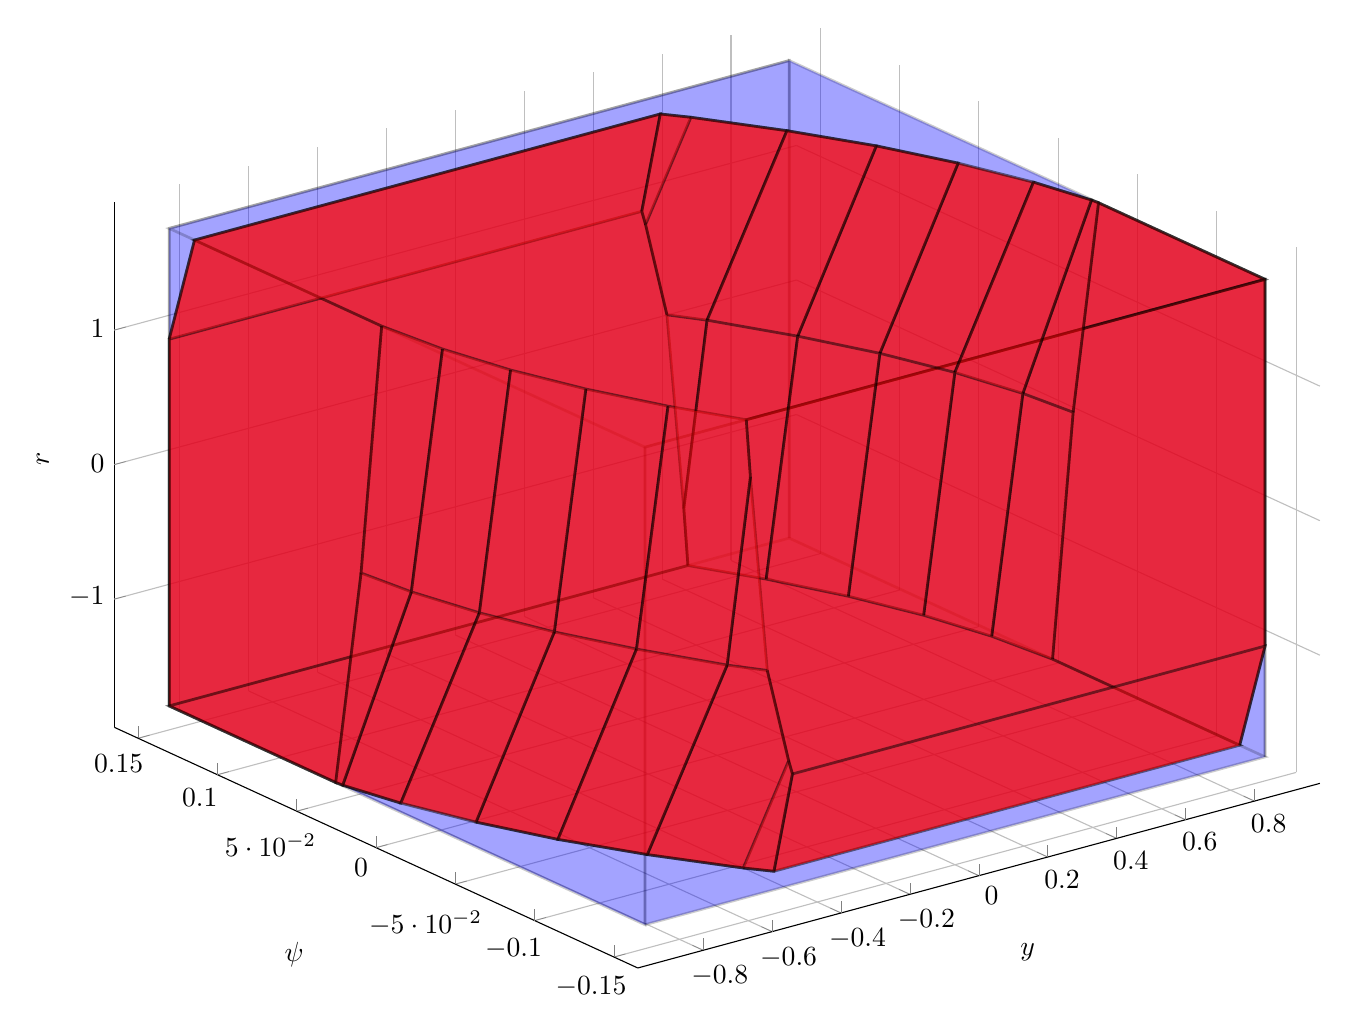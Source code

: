 % This file was created by matlab2tikz v0.4.7 running on MATLAB 8.2.
% Copyright (c) 2008--2014, Nico Schlömer <nico.schloemer@gmail.com>
% All rights reserved.
% Minimal pgfplots version: 1.3
% 
\begin{tikzpicture}

\begin{axis}[%
width=6.028in,
height=4.754in,
view={-37.5}{30},
scale only axis,
xmin=-0.99,
xmax=0.99,
xlabel={$y$},
xmajorgrids,
ymin=-0.165,
ymax=0.165,
ylabel={$\psi$},
ymajorgrids,
zmin=-1.953,
zmax=1.953,
zlabel={$r$},
zmajorgrids,
axis x line*=bottom,
axis y line*=left,
axis z line*=left
]

\addplot3[area legend,solid,line width=1.0pt,fill=blue,opacity=2.0e-01,draw=black,forget plot]
table[row sep=crcr] {%
x	y	z\\
0.9	-0.15	-1.775\\
0.9	-0.15	1.775\\
0.9	0.15	1.775\\
0.9	0.15	-1.775\\
};


\addplot3[area legend,solid,line width=1.0pt,fill=blue,opacity=2.0e-01,draw=black,forget plot]
table[row sep=crcr] {%
x	y	z\\
-0.9	-0.15	1.775\\
-0.9	-0.15	-1.775\\
-0.9	0.15	-1.775\\
-0.9	0.15	1.775\\
};


\addplot3[area legend,solid,line width=1.0pt,fill=blue,opacity=2.0e-01,draw=black,forget plot]
table[row sep=crcr] {%
x	y	z\\
0.9	0.15	-1.775\\
0.9	0.15	1.775\\
-0.9	0.15	1.775\\
-0.9	0.15	-1.775\\
};


\addplot3[area legend,solid,line width=1.0pt,fill=blue,opacity=2.0e-01,draw=black,forget plot]
table[row sep=crcr] {%
x	y	z\\
0.9	-0.15	1.775\\
-0.9	-0.15	1.775\\
-0.9	0.15	1.775\\
0.9	0.15	1.775\\
};


\addplot3[area legend,solid,line width=1.0pt,fill=blue,opacity=2.0e-01,draw=black,forget plot]
table[row sep=crcr] {%
x	y	z\\
-0.9	-0.15	-1.775\\
-0.9	-0.15	1.775\\
0.9	-0.15	1.775\\
0.9	-0.15	-1.775\\
};


\addplot3[area legend,solid,line width=1.0pt,fill=blue,opacity=2.0e-01,draw=black,forget plot]
table[row sep=crcr] {%
x	y	z\\
-0.9	-0.15	-1.775\\
0.9	-0.15	-1.775\\
0.9	0.15	-1.775\\
-0.9	0.15	-1.775\\
};


\addplot3[area legend,solid,line width=1.0pt,fill=red,opacity=5.0e-01,draw=black,forget plot]
table[row sep=crcr] {%
x	y	z\\
0.9	-0.134	-1.775\\
0.9	-0.15	-0.951\\
0.9	-0.15	1.775\\
0.9	-0.045	1.775\\
0.9	-0.029	0.131\\
0.9	-0.016	-1.775\\
0.9	-0.016	-1.775\\
0.9	-0.016	-1.775\\
0.9	-0.016	-1.775\\
0.9	-0.016	-1.775\\
0.9	-0.016	-1.775\\
0.9	-0.016	-1.775\\
0.9	-0.016	-1.775\\
0.9	-0.016	-1.775\\
0.9	-0.016	-1.775\\
0.9	-0.016	-1.775\\
};


\addplot3[area legend,solid,line width=1.0pt,fill=red,opacity=5.0e-01,draw=black,forget plot]
table[row sep=crcr] {%
x	y	z\\
-0.9	0.016	1.775\\
-0.9	0.029	-0.131\\
-0.9	0.045	-1.775\\
-0.9	0.15	-1.775\\
-0.9	0.15	0.951\\
-0.9	0.134	1.775\\
-0.9	0.134	1.775\\
-0.9	0.134	1.775\\
-0.9	0.134	1.775\\
-0.9	0.134	1.775\\
-0.9	0.134	1.775\\
-0.9	0.134	1.775\\
-0.9	0.134	1.775\\
-0.9	0.134	1.775\\
-0.9	0.134	1.775\\
-0.9	0.134	1.775\\
};


\addplot3[area legend,solid,line width=1.0pt,fill=red,opacity=5.0e-01,draw=black,forget plot]
table[row sep=crcr] {%
x	y	z\\
0.606	0.15	-1.775\\
0.594	0.15	-1.341\\
0.545	0.15	0.131\\
0.483	0.15	0.845\\
0.472	0.15	0.951\\
-0.9	0.15	0.951\\
-0.9	0.15	-1.775\\
-0.9	0.15	-1.775\\
-0.9	0.15	-1.775\\
-0.9	0.15	-1.775\\
-0.9	0.15	-1.775\\
-0.9	0.15	-1.775\\
-0.9	0.15	-1.775\\
-0.9	0.15	-1.775\\
-0.9	0.15	-1.775\\
-0.9	0.15	-1.775\\
};


\addplot3[area legend,solid,line width=1.0pt,fill=red,opacity=5.0e-01,draw=black,forget plot]
table[row sep=crcr] {%
x	y	z\\
0.863	-0.012	1.775\\
0.898	-0.041	1.775\\
0.9	-0.045	1.775\\
0.9	-0.15	1.775\\
-0.606	-0.15	1.775\\
-0.695	-0.12	1.775\\
-0.777	-0.086	1.775\\
-0.839	-0.052	1.775\\
-0.88	-0.018	1.775\\
-0.9	0.016	1.775\\
-0.9	0.134	1.775\\
0.452	0.134	1.775\\
0.495	0.124	1.775\\
0.617	0.09	1.775\\
0.72	0.056	1.775\\
0.801	0.022	1.775\\
};


\addplot3[area legend,solid,line width=1.0pt,fill=red,opacity=5.0e-01,draw=black,forget plot]
table[row sep=crcr] {%
x	y	z\\
-0.472	-0.15	-0.951\\
-0.483	-0.15	-0.845\\
-0.545	-0.15	-0.131\\
-0.594	-0.15	1.341\\
-0.606	-0.15	1.775\\
0.9	-0.15	1.775\\
0.9	-0.15	-0.951\\
0.9	-0.15	-0.951\\
0.9	-0.15	-0.951\\
0.9	-0.15	-0.951\\
0.9	-0.15	-0.951\\
0.9	-0.15	-0.951\\
0.9	-0.15	-0.951\\
0.9	-0.15	-0.951\\
0.9	-0.15	-0.951\\
0.9	-0.15	-0.951\\
};


\addplot3[area legend,solid,line width=1.0pt,fill=red,opacity=5.0e-01,draw=black,forget plot]
table[row sep=crcr] {%
x	y	z\\
-0.801	-0.022	-1.775\\
-0.72	-0.056	-1.775\\
-0.617	-0.09	-1.775\\
-0.495	-0.124	-1.775\\
-0.452	-0.134	-1.775\\
0.9	-0.134	-1.775\\
0.9	-0.016	-1.775\\
0.88	0.018	-1.775\\
0.839	0.052	-1.775\\
0.777	0.086	-1.775\\
0.695	0.12	-1.775\\
0.606	0.15	-1.775\\
-0.9	0.15	-1.775\\
-0.9	0.045	-1.775\\
-0.898	0.041	-1.775\\
-0.863	0.012	-1.775\\
};


\addplot3[area legend,solid,line width=1.0pt,fill=red,opacity=5.0e-01,draw=black,forget plot]
table[row sep=crcr] {%
x	y	z\\
0.9	-0.029	0.131\\
0.9	-0.045	1.775\\
0.898	-0.041	1.775\\
0.883	-0.001	0.131\\
0.883	-0.001	0.131\\
0.883	-0.001	0.131\\
0.883	-0.001	0.131\\
0.883	-0.001	0.131\\
0.883	-0.001	0.131\\
0.883	-0.001	0.131\\
0.883	-0.001	0.131\\
0.883	-0.001	0.131\\
0.883	-0.001	0.131\\
0.883	-0.001	0.131\\
0.883	-0.001	0.131\\
0.883	-0.001	0.131\\
};


\addplot3[area legend,solid,line width=1.0pt,fill=red,opacity=5.0e-01,draw=black,forget plot]
table[row sep=crcr] {%
x	y	z\\
0.472	0.15	0.951\\
0.452	0.134	1.775\\
-0.9	0.134	1.775\\
-0.9	0.15	0.951\\
-0.9	0.15	0.951\\
-0.9	0.15	0.951\\
-0.9	0.15	0.951\\
-0.9	0.15	0.951\\
-0.9	0.15	0.951\\
-0.9	0.15	0.951\\
-0.9	0.15	0.951\\
-0.9	0.15	0.951\\
-0.9	0.15	0.951\\
-0.9	0.15	0.951\\
-0.9	0.15	0.951\\
-0.9	0.15	0.951\\
};


\addplot3[area legend,solid,line width=1.0pt,fill=red,opacity=5.0e-01,draw=black,forget plot]
table[row sep=crcr] {%
x	y	z\\
0.9	-0.016	-1.775\\
0.9	-0.029	0.131\\
0.883	-0.001	0.131\\
0.88	0.018	-1.775\\
0.88	0.018	-1.775\\
0.88	0.018	-1.775\\
0.88	0.018	-1.775\\
0.88	0.018	-1.775\\
0.88	0.018	-1.775\\
0.88	0.018	-1.775\\
0.88	0.018	-1.775\\
0.88	0.018	-1.775\\
0.88	0.018	-1.775\\
0.88	0.018	-1.775\\
0.88	0.018	-1.775\\
0.88	0.018	-1.775\\
};


\addplot3[area legend,solid,line width=1.0pt,fill=red,opacity=5.0e-01,draw=black,forget plot]
table[row sep=crcr] {%
x	y	z\\
-0.452	-0.134	-1.775\\
-0.472	-0.15	-0.951\\
0.9	-0.15	-0.951\\
0.9	-0.134	-1.775\\
0.9	-0.134	-1.775\\
0.9	-0.134	-1.775\\
0.9	-0.134	-1.775\\
0.9	-0.134	-1.775\\
0.9	-0.134	-1.775\\
0.9	-0.134	-1.775\\
0.9	-0.134	-1.775\\
0.9	-0.134	-1.775\\
0.9	-0.134	-1.775\\
0.9	-0.134	-1.775\\
0.9	-0.134	-1.775\\
0.9	-0.134	-1.775\\
};


\addplot3[area legend,solid,line width=1.0pt,fill=red,opacity=5.0e-01,draw=black,forget plot]
table[row sep=crcr] {%
x	y	z\\
-0.88	-0.018	1.775\\
-0.883	0.001	-0.131\\
-0.9	0.029	-0.131\\
-0.9	0.016	1.775\\
-0.9	0.016	1.775\\
-0.9	0.016	1.775\\
-0.9	0.016	1.775\\
-0.9	0.016	1.775\\
-0.9	0.016	1.775\\
-0.9	0.016	1.775\\
-0.9	0.016	1.775\\
-0.9	0.016	1.775\\
-0.9	0.016	1.775\\
-0.9	0.016	1.775\\
-0.9	0.016	1.775\\
-0.9	0.016	1.775\\
};


\addplot3[area legend,solid,line width=1.0pt,fill=red,opacity=5.0e-01,draw=black,forget plot]
table[row sep=crcr] {%
x	y	z\\
0.842	0.033	0.131\\
0.863	-0.012	1.775\\
0.801	0.022	1.775\\
0.781	0.067	0.131\\
0.781	0.067	0.131\\
0.781	0.067	0.131\\
0.781	0.067	0.131\\
0.781	0.067	0.131\\
0.781	0.067	0.131\\
0.781	0.067	0.131\\
0.781	0.067	0.131\\
0.781	0.067	0.131\\
0.781	0.067	0.131\\
0.781	0.067	0.131\\
0.781	0.067	0.131\\
0.781	0.067	0.131\\
};


\addplot3[area legend,solid,line width=1.0pt,fill=red,opacity=5.0e-01,draw=black,forget plot]
table[row sep=crcr] {%
x	y	z\\
0.781	0.067	0.131\\
0.801	0.022	1.775\\
0.72	0.056	1.775\\
0.699	0.101	0.131\\
0.699	0.101	0.131\\
0.699	0.101	0.131\\
0.699	0.101	0.131\\
0.699	0.101	0.131\\
0.699	0.101	0.131\\
0.699	0.101	0.131\\
0.699	0.101	0.131\\
0.699	0.101	0.131\\
0.699	0.101	0.131\\
0.699	0.101	0.131\\
0.699	0.101	0.131\\
0.699	0.101	0.131\\
};


\addplot3[area legend,solid,line width=1.0pt,fill=red,opacity=5.0e-01,draw=black,forget plot]
table[row sep=crcr] {%
x	y	z\\
0.88	0.018	-1.775\\
0.883	-0.001	0.131\\
0.842	0.033	0.131\\
0.839	0.052	-1.775\\
0.839	0.052	-1.775\\
0.839	0.052	-1.775\\
0.839	0.052	-1.775\\
0.839	0.052	-1.775\\
0.839	0.052	-1.775\\
0.839	0.052	-1.775\\
0.839	0.052	-1.775\\
0.839	0.052	-1.775\\
0.839	0.052	-1.775\\
0.839	0.052	-1.775\\
0.839	0.052	-1.775\\
0.839	0.052	-1.775\\
};


\addplot3[area legend,solid,line width=1.0pt,fill=red,opacity=5.0e-01,draw=black,forget plot]
table[row sep=crcr] {%
x	y	z\\
0.839	0.052	-1.775\\
0.842	0.033	0.131\\
0.781	0.067	0.131\\
0.777	0.086	-1.775\\
0.777	0.086	-1.775\\
0.777	0.086	-1.775\\
0.777	0.086	-1.775\\
0.777	0.086	-1.775\\
0.777	0.086	-1.775\\
0.777	0.086	-1.775\\
0.777	0.086	-1.775\\
0.777	0.086	-1.775\\
0.777	0.086	-1.775\\
0.777	0.086	-1.775\\
0.777	0.086	-1.775\\
0.777	0.086	-1.775\\
};


\addplot3[area legend,solid,line width=1.0pt,fill=red,opacity=5.0e-01,draw=black,forget plot]
table[row sep=crcr] {%
x	y	z\\
0.594	0.15	-1.341\\
0.597	0.136	0.131\\
0.545	0.15	0.131\\
0.545	0.15	0.131\\
0.545	0.15	0.131\\
0.545	0.15	0.131\\
0.545	0.15	0.131\\
0.545	0.15	0.131\\
0.545	0.15	0.131\\
0.545	0.15	0.131\\
0.545	0.15	0.131\\
0.545	0.15	0.131\\
0.545	0.15	0.131\\
0.545	0.15	0.131\\
0.545	0.15	0.131\\
0.545	0.15	0.131\\
};


\addplot3[area legend,solid,line width=1.0pt,fill=red,opacity=5.0e-01,draw=black,forget plot]
table[row sep=crcr] {%
x	y	z\\
0.597	0.136	0.131\\
0.617	0.09	1.775\\
0.495	0.124	1.775\\
0.483	0.15	0.845\\
0.545	0.15	0.131\\
0.545	0.15	0.131\\
0.545	0.15	0.131\\
0.545	0.15	0.131\\
0.545	0.15	0.131\\
0.545	0.15	0.131\\
0.545	0.15	0.131\\
0.545	0.15	0.131\\
0.545	0.15	0.131\\
0.545	0.15	0.131\\
0.545	0.15	0.131\\
0.545	0.15	0.131\\
};


\addplot3[area legend,solid,line width=1.0pt,fill=red,opacity=5.0e-01,draw=black,forget plot]
table[row sep=crcr] {%
x	y	z\\
0.699	0.101	0.131\\
0.72	0.056	1.775\\
0.617	0.09	1.775\\
0.597	0.136	0.131\\
0.597	0.136	0.131\\
0.597	0.136	0.131\\
0.597	0.136	0.131\\
0.597	0.136	0.131\\
0.597	0.136	0.131\\
0.597	0.136	0.131\\
0.597	0.136	0.131\\
0.597	0.136	0.131\\
0.597	0.136	0.131\\
0.597	0.136	0.131\\
0.597	0.136	0.131\\
0.597	0.136	0.131\\
};


\addplot3[area legend,solid,line width=1.0pt,fill=red,opacity=5.0e-01,draw=black,forget plot]
table[row sep=crcr] {%
x	y	z\\
0.883	-0.001	0.131\\
0.898	-0.041	1.775\\
0.863	-0.012	1.775\\
0.842	0.033	0.131\\
0.842	0.033	0.131\\
0.842	0.033	0.131\\
0.842	0.033	0.131\\
0.842	0.033	0.131\\
0.842	0.033	0.131\\
0.842	0.033	0.131\\
0.842	0.033	0.131\\
0.842	0.033	0.131\\
0.842	0.033	0.131\\
0.842	0.033	0.131\\
0.842	0.033	0.131\\
0.842	0.033	0.131\\
};


\addplot3[area legend,solid,line width=1.0pt,fill=red,opacity=5.0e-01,draw=black,forget plot]
table[row sep=crcr] {%
x	y	z\\
-0.695	-0.12	1.775\\
-0.699	-0.101	-0.131\\
-0.781	-0.067	-0.131\\
-0.777	-0.086	1.775\\
-0.777	-0.086	1.775\\
-0.777	-0.086	1.775\\
-0.777	-0.086	1.775\\
-0.777	-0.086	1.775\\
-0.777	-0.086	1.775\\
-0.777	-0.086	1.775\\
-0.777	-0.086	1.775\\
-0.777	-0.086	1.775\\
-0.777	-0.086	1.775\\
-0.777	-0.086	1.775\\
-0.777	-0.086	1.775\\
-0.777	-0.086	1.775\\
};


\addplot3[area legend,solid,line width=1.0pt,fill=red,opacity=5.0e-01,draw=black,forget plot]
table[row sep=crcr] {%
x	y	z\\
-0.839	-0.052	1.775\\
-0.842	-0.033	-0.131\\
-0.883	0.001	-0.131\\
-0.88	-0.018	1.775\\
-0.88	-0.018	1.775\\
-0.88	-0.018	1.775\\
-0.88	-0.018	1.775\\
-0.88	-0.018	1.775\\
-0.88	-0.018	1.775\\
-0.88	-0.018	1.775\\
-0.88	-0.018	1.775\\
-0.88	-0.018	1.775\\
-0.88	-0.018	1.775\\
-0.88	-0.018	1.775\\
-0.88	-0.018	1.775\\
-0.88	-0.018	1.775\\
};


\addplot3[area legend,solid,line width=1.0pt,fill=red,opacity=5.0e-01,draw=black,forget plot]
table[row sep=crcr] {%
x	y	z\\
-0.699	-0.101	-0.131\\
-0.72	-0.056	-1.775\\
-0.801	-0.022	-1.775\\
-0.781	-0.067	-0.131\\
-0.781	-0.067	-0.131\\
-0.781	-0.067	-0.131\\
-0.781	-0.067	-0.131\\
-0.781	-0.067	-0.131\\
-0.781	-0.067	-0.131\\
-0.781	-0.067	-0.131\\
-0.781	-0.067	-0.131\\
-0.781	-0.067	-0.131\\
-0.781	-0.067	-0.131\\
-0.781	-0.067	-0.131\\
-0.781	-0.067	-0.131\\
-0.781	-0.067	-0.131\\
};


\addplot3[area legend,solid,line width=1.0pt,fill=red,opacity=5.0e-01,draw=black,forget plot]
table[row sep=crcr] {%
x	y	z\\
-0.842	-0.033	-0.131\\
-0.863	0.012	-1.775\\
-0.898	0.041	-1.775\\
-0.883	0.001	-0.131\\
-0.883	0.001	-0.131\\
-0.883	0.001	-0.131\\
-0.883	0.001	-0.131\\
-0.883	0.001	-0.131\\
-0.883	0.001	-0.131\\
-0.883	0.001	-0.131\\
-0.883	0.001	-0.131\\
-0.883	0.001	-0.131\\
-0.883	0.001	-0.131\\
-0.883	0.001	-0.131\\
-0.883	0.001	-0.131\\
-0.883	0.001	-0.131\\
};


\addplot3[area legend,solid,line width=1.0pt,fill=red,opacity=5.0e-01,draw=black,forget plot]
table[row sep=crcr] {%
x	y	z\\
-0.883	0.001	-0.131\\
-0.898	0.041	-1.775\\
-0.9	0.045	-1.775\\
-0.9	0.029	-0.131\\
-0.9	0.029	-0.131\\
-0.9	0.029	-0.131\\
-0.9	0.029	-0.131\\
-0.9	0.029	-0.131\\
-0.9	0.029	-0.131\\
-0.9	0.029	-0.131\\
-0.9	0.029	-0.131\\
-0.9	0.029	-0.131\\
-0.9	0.029	-0.131\\
-0.9	0.029	-0.131\\
-0.9	0.029	-0.131\\
-0.9	0.029	-0.131\\
};


\addplot3[area legend,solid,line width=1.0pt,fill=red,opacity=5.0e-01,draw=black,forget plot]
table[row sep=crcr] {%
x	y	z\\
0.695	0.12	-1.775\\
0.699	0.101	0.131\\
0.597	0.136	0.131\\
0.594	0.15	-1.341\\
0.606	0.15	-1.775\\
0.606	0.15	-1.775\\
0.606	0.15	-1.775\\
0.606	0.15	-1.775\\
0.606	0.15	-1.775\\
0.606	0.15	-1.775\\
0.606	0.15	-1.775\\
0.606	0.15	-1.775\\
0.606	0.15	-1.775\\
0.606	0.15	-1.775\\
0.606	0.15	-1.775\\
0.606	0.15	-1.775\\
};


\addplot3[area legend,solid,line width=1.0pt,fill=red,opacity=5.0e-01,draw=black,forget plot]
table[row sep=crcr] {%
x	y	z\\
0.495	0.124	1.775\\
0.452	0.134	1.775\\
0.472	0.15	0.951\\
0.483	0.15	0.845\\
0.483	0.15	0.845\\
0.483	0.15	0.845\\
0.483	0.15	0.845\\
0.483	0.15	0.845\\
0.483	0.15	0.845\\
0.483	0.15	0.845\\
0.483	0.15	0.845\\
0.483	0.15	0.845\\
0.483	0.15	0.845\\
0.483	0.15	0.845\\
0.483	0.15	0.845\\
0.483	0.15	0.845\\
};


\addplot3[area legend,solid,line width=1.0pt,fill=red,opacity=5.0e-01,draw=black,forget plot]
table[row sep=crcr] {%
x	y	z\\
0.777	0.086	-1.775\\
0.781	0.067	0.131\\
0.699	0.101	0.131\\
0.695	0.12	-1.775\\
0.695	0.12	-1.775\\
0.695	0.12	-1.775\\
0.695	0.12	-1.775\\
0.695	0.12	-1.775\\
0.695	0.12	-1.775\\
0.695	0.12	-1.775\\
0.695	0.12	-1.775\\
0.695	0.12	-1.775\\
0.695	0.12	-1.775\\
0.695	0.12	-1.775\\
0.695	0.12	-1.775\\
0.695	0.12	-1.775\\
};


\addplot3[area legend,solid,line width=1.0pt,fill=red,opacity=5.0e-01,draw=black,forget plot]
table[row sep=crcr] {%
x	y	z\\
-0.777	-0.086	1.775\\
-0.781	-0.067	-0.131\\
-0.842	-0.033	-0.131\\
-0.839	-0.052	1.775\\
-0.839	-0.052	1.775\\
-0.839	-0.052	1.775\\
-0.839	-0.052	1.775\\
-0.839	-0.052	1.775\\
-0.839	-0.052	1.775\\
-0.839	-0.052	1.775\\
-0.839	-0.052	1.775\\
-0.839	-0.052	1.775\\
-0.839	-0.052	1.775\\
-0.839	-0.052	1.775\\
-0.839	-0.052	1.775\\
-0.839	-0.052	1.775\\
};


\addplot3[area legend,solid,line width=1.0pt,fill=red,opacity=5.0e-01,draw=black,forget plot]
table[row sep=crcr] {%
x	y	z\\
-0.545	-0.15	-0.131\\
-0.597	-0.136	-0.131\\
-0.594	-0.15	1.341\\
-0.594	-0.15	1.341\\
-0.594	-0.15	1.341\\
-0.594	-0.15	1.341\\
-0.594	-0.15	1.341\\
-0.594	-0.15	1.341\\
-0.594	-0.15	1.341\\
-0.594	-0.15	1.341\\
-0.594	-0.15	1.341\\
-0.594	-0.15	1.341\\
-0.594	-0.15	1.341\\
-0.594	-0.15	1.341\\
-0.594	-0.15	1.341\\
-0.594	-0.15	1.341\\
};


\addplot3[area legend,solid,line width=1.0pt,fill=red,opacity=5.0e-01,draw=black,forget plot]
table[row sep=crcr] {%
x	y	z\\
-0.606	-0.15	1.775\\
-0.594	-0.15	1.341\\
-0.597	-0.136	-0.131\\
-0.699	-0.101	-0.131\\
-0.695	-0.12	1.775\\
-0.695	-0.12	1.775\\
-0.695	-0.12	1.775\\
-0.695	-0.12	1.775\\
-0.695	-0.12	1.775\\
-0.695	-0.12	1.775\\
-0.695	-0.12	1.775\\
-0.695	-0.12	1.775\\
-0.695	-0.12	1.775\\
-0.695	-0.12	1.775\\
-0.695	-0.12	1.775\\
-0.695	-0.12	1.775\\
};


\addplot3[area legend,solid,line width=1.0pt,fill=red,opacity=5.0e-01,draw=black,forget plot]
table[row sep=crcr] {%
x	y	z\\
-0.781	-0.067	-0.131\\
-0.801	-0.022	-1.775\\
-0.863	0.012	-1.775\\
-0.842	-0.033	-0.131\\
-0.842	-0.033	-0.131\\
-0.842	-0.033	-0.131\\
-0.842	-0.033	-0.131\\
-0.842	-0.033	-0.131\\
-0.842	-0.033	-0.131\\
-0.842	-0.033	-0.131\\
-0.842	-0.033	-0.131\\
-0.842	-0.033	-0.131\\
-0.842	-0.033	-0.131\\
-0.842	-0.033	-0.131\\
-0.842	-0.033	-0.131\\
-0.842	-0.033	-0.131\\
};


\addplot3[area legend,solid,line width=1.0pt,fill=red,opacity=5.0e-01,draw=black,forget plot]
table[row sep=crcr] {%
x	y	z\\
-0.545	-0.15	-0.131\\
-0.483	-0.15	-0.845\\
-0.495	-0.124	-1.775\\
-0.617	-0.09	-1.775\\
-0.597	-0.136	-0.131\\
-0.597	-0.136	-0.131\\
-0.597	-0.136	-0.131\\
-0.597	-0.136	-0.131\\
-0.597	-0.136	-0.131\\
-0.597	-0.136	-0.131\\
-0.597	-0.136	-0.131\\
-0.597	-0.136	-0.131\\
-0.597	-0.136	-0.131\\
-0.597	-0.136	-0.131\\
-0.597	-0.136	-0.131\\
-0.597	-0.136	-0.131\\
};


\addplot3[area legend,solid,line width=1.0pt,fill=red,opacity=5.0e-01,draw=black,forget plot]
table[row sep=crcr] {%
x	y	z\\
-0.483	-0.15	-0.845\\
-0.472	-0.15	-0.951\\
-0.452	-0.134	-1.775\\
-0.495	-0.124	-1.775\\
-0.495	-0.124	-1.775\\
-0.495	-0.124	-1.775\\
-0.495	-0.124	-1.775\\
-0.495	-0.124	-1.775\\
-0.495	-0.124	-1.775\\
-0.495	-0.124	-1.775\\
-0.495	-0.124	-1.775\\
-0.495	-0.124	-1.775\\
-0.495	-0.124	-1.775\\
-0.495	-0.124	-1.775\\
-0.495	-0.124	-1.775\\
-0.495	-0.124	-1.775\\
};


\addplot3[area legend,solid,line width=1.0pt,fill=red,opacity=5.0e-01,draw=black,forget plot]
table[row sep=crcr] {%
x	y	z\\
-0.597	-0.136	-0.131\\
-0.617	-0.09	-1.775\\
-0.72	-0.056	-1.775\\
-0.699	-0.101	-0.131\\
-0.699	-0.101	-0.131\\
-0.699	-0.101	-0.131\\
-0.699	-0.101	-0.131\\
-0.699	-0.101	-0.131\\
-0.699	-0.101	-0.131\\
-0.699	-0.101	-0.131\\
-0.699	-0.101	-0.131\\
-0.699	-0.101	-0.131\\
-0.699	-0.101	-0.131\\
-0.699	-0.101	-0.131\\
-0.699	-0.101	-0.131\\
-0.699	-0.101	-0.131\\
};

\end{axis}
\end{tikzpicture}%